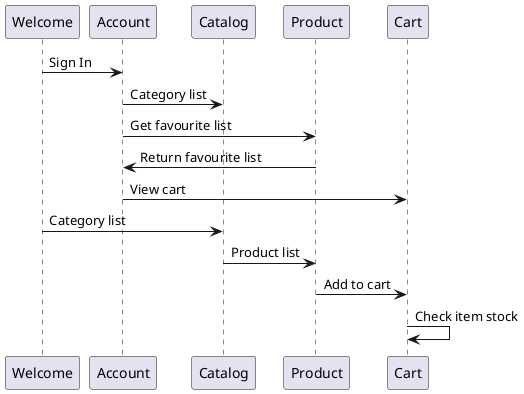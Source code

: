@startuml Sequence Diagram

Welcome -> Account: Sign In
Account -> Catalog: Category list
Account -> Product: Get favourite list
Product -> Account: Return favourite list
Account -> Cart: View cart
Welcome -> Catalog: Category list
Catalog -> Product: Product list
Product -> Cart: Add to cart
Cart -> Cart: Check item stock

@enduml